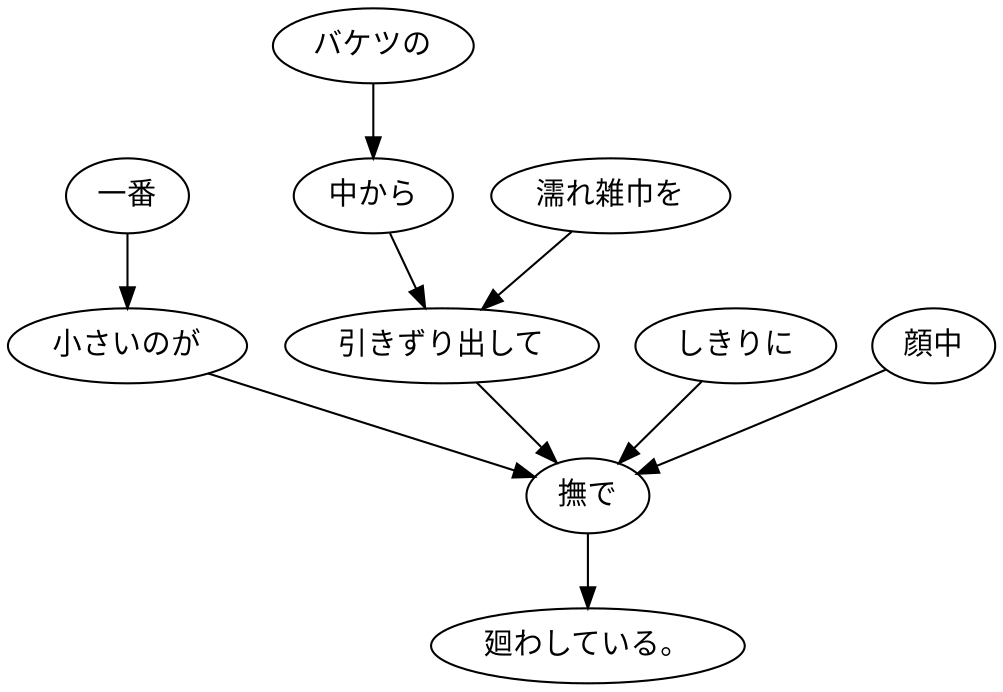 digraph graph6454 {
	node0 [label="一番"];
	node1 [label="小さいのが"];
	node2 [label="バケツの"];
	node3 [label="中から"];
	node4 [label="濡れ雑巾を"];
	node5 [label="引きずり出して"];
	node6 [label="しきりに"];
	node7 [label="顔中"];
	node8 [label="撫で"];
	node9 [label="廻わしている。"];
	node0 -> node1;
	node1 -> node8;
	node2 -> node3;
	node3 -> node5;
	node4 -> node5;
	node5 -> node8;
	node6 -> node8;
	node7 -> node8;
	node8 -> node9;
}
